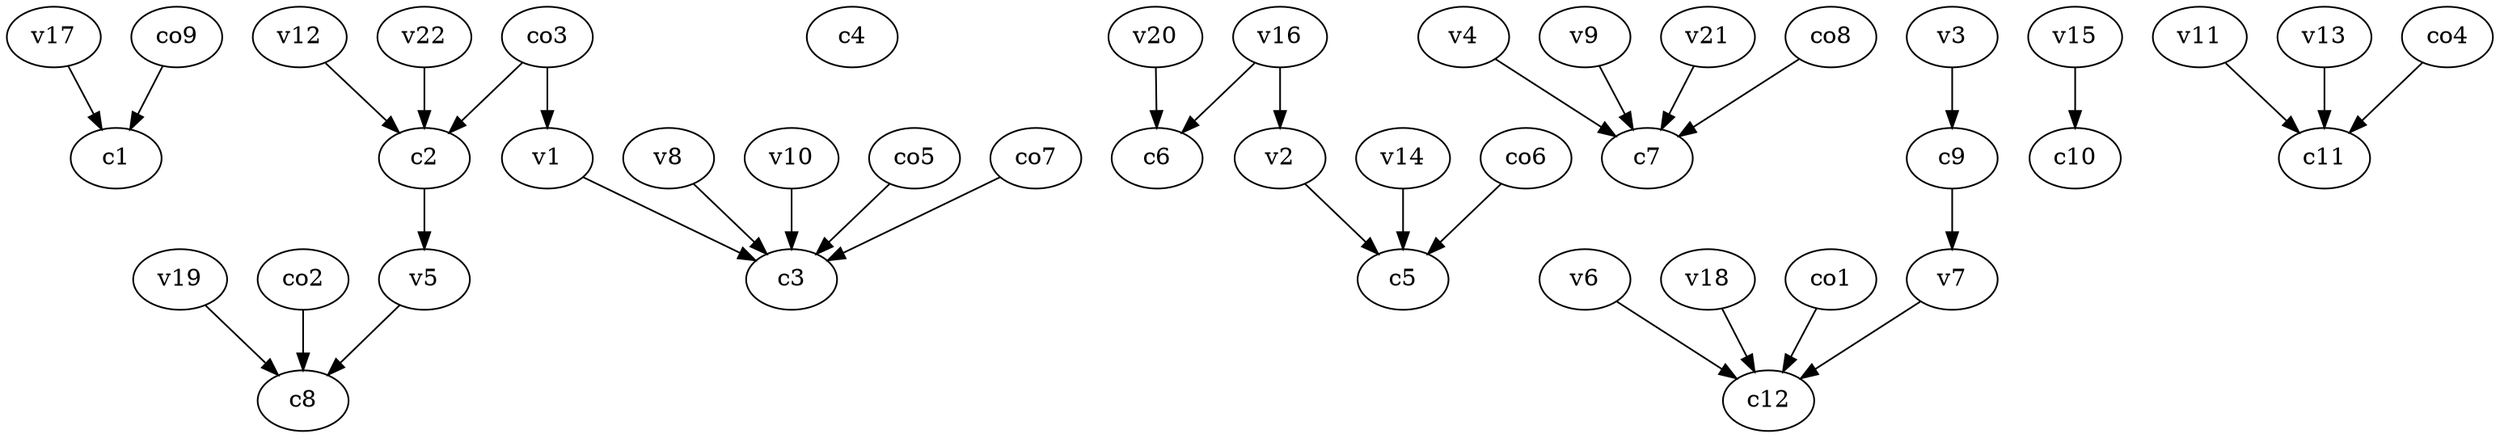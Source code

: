 strict digraph  {
c1;
c2;
c3;
c4;
c5;
c6;
c7;
c8;
c9;
c10;
c11;
c12;
v1;
v2;
v3;
v4;
v5;
v6;
v7;
v8;
v9;
v10;
v11;
v12;
v13;
v14;
v15;
v16;
v17;
v18;
v19;
v20;
v21;
v22;
co1;
co2;
co3;
co4;
co5;
co6;
co7;
co8;
co9;
c2 -> v5  [weight=1];
c9 -> v7  [weight=1];
v1 -> c3  [weight=1];
v2 -> c5  [weight=1];
v3 -> c9  [weight=1];
v4 -> c7  [weight=1];
v5 -> c8  [weight=1];
v6 -> c12  [weight=1];
v7 -> c12  [weight=1];
v8 -> c3  [weight=1];
v9 -> c7  [weight=1];
v10 -> c3  [weight=1];
v11 -> c11  [weight=1];
v12 -> c2  [weight=1];
v13 -> c11  [weight=1];
v14 -> c5  [weight=1];
v15 -> c10  [weight=1];
v16 -> c6  [weight=1];
v16 -> v2  [weight=1];
v17 -> c1  [weight=1];
v18 -> c12  [weight=1];
v19 -> c8  [weight=1];
v20 -> c6  [weight=1];
v21 -> c7  [weight=1];
v22 -> c2  [weight=1];
co1 -> c12  [weight=1];
co2 -> c8  [weight=1];
co3 -> c2  [weight=1];
co3 -> v1  [weight=1];
co4 -> c11  [weight=1];
co5 -> c3  [weight=1];
co6 -> c5  [weight=1];
co7 -> c3  [weight=1];
co8 -> c7  [weight=1];
co9 -> c1  [weight=1];
}
